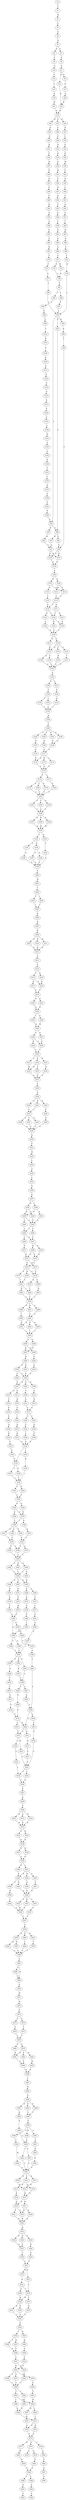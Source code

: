 strict digraph  {
	S0 -> S1 [ label = T ];
	S1 -> S2 [ label = H ];
	S2 -> S3 [ label = L ];
	S3 -> S4 [ label = G ];
	S4 -> S5 [ label = R ];
	S5 -> S6 [ label = K ];
	S5 -> S7 [ label = G ];
	S6 -> S8 [ label = S ];
	S7 -> S9 [ label = V ];
	S8 -> S10 [ label = Q ];
	S9 -> S11 [ label = A ];
	S10 -> S12 [ label = S ];
	S11 -> S13 [ label = Q ];
	S11 -> S14 [ label = T ];
	S12 -> S15 [ label = L ];
	S13 -> S16 [ label = R ];
	S14 -> S17 [ label = P ];
	S15 -> S18 [ label = R ];
	S16 -> S19 [ label = R ];
	S17 -> S20 [ label = A ];
	S18 -> S21 [ label = W ];
	S19 -> S22 [ label = R ];
	S19 -> S23 [ label = A ];
	S19 -> S24 [ label = K ];
	S20 -> S16 [ label = R ];
	S21 -> S19 [ label = R ];
	S22 -> S25 [ label = D ];
	S23 -> S26 [ label = S ];
	S24 -> S27 [ label = R ];
	S25 -> S28 [ label = G ];
	S26 -> S29 [ label = F ];
	S27 -> S30 [ label = L ];
	S28 -> S31 [ label = K ];
	S29 -> S32 [ label = N ];
	S30 -> S33 [ label = P ];
	S31 -> S34 [ label = P ];
	S32 -> S35 [ label = Q ];
	S33 -> S36 [ label = K ];
	S34 -> S37 [ label = R ];
	S35 -> S38 [ label = E ];
	S36 -> S39 [ label = M ];
	S37 -> S40 [ label = E ];
	S38 -> S41 [ label = M ];
	S39 -> S42 [ label = S ];
	S40 -> S43 [ label = E ];
	S41 -> S44 [ label = S ];
	S42 -> S45 [ label = Q ];
	S43 -> S46 [ label = E ];
	S44 -> S47 [ label = D ];
	S45 -> S48 [ label = L ];
	S46 -> S49 [ label = P ];
	S47 -> S50 [ label = D ];
	S48 -> S51 [ label = V ];
	S49 -> S52 [ label = R ];
	S50 -> S53 [ label = T ];
	S51 -> S54 [ label = G ];
	S52 -> S55 [ label = S ];
	S53 -> S56 [ label = S ];
	S54 -> S57 [ label = S ];
	S55 -> S58 [ label = A ];
	S56 -> S59 [ label = T ];
	S57 -> S60 [ label = T ];
	S58 -> S61 [ label = G ];
	S59 -> S62 [ label = Q ];
	S60 -> S63 [ label = H ];
	S61 -> S64 [ label = G ];
	S62 -> S65 [ label = G ];
	S63 -> S66 [ label = N ];
	S64 -> S67 [ label = H ];
	S65 -> S68 [ label = A ];
	S66 -> S69 [ label = V ];
	S67 -> S70 [ label = V ];
	S68 -> S71 [ label = S ];
	S69 -> S72 [ label = T ];
	S70 -> S73 [ label = C ];
	S71 -> S74 [ label = D ];
	S71 -> S75 [ label = M ];
	S72 -> S76 [ label = H ];
	S73 -> S77 [ label = A ];
	S74 -> S78 [ label = S ];
	S75 -> S78 [ label = S ];
	S76 -> S79 [ label = L ];
	S77 -> S80 [ label = L ];
	S78 -> S81 [ label = P ];
	S79 -> S82 [ label = S ];
	S79 -> S83 [ label = E ];
	S79 -> S84 [ label = H ];
	S80 -> S79 [ label = L ];
	S81 -> S85 [ label = F ];
	S81 -> S86 [ label = L ];
	S82 -> S87 [ label = K ];
	S82 -> S88 [ label = G ];
	S83 -> S88 [ label = G ];
	S84 -> S89 [ label = R ];
	S85 -> S90 [ label = V ];
	S86 -> S91 [ label = D ];
	S87 -> S92 [ label = M ];
	S88 -> S93 [ label = R ];
	S88 -> S94 [ label = F ];
	S89 -> S95 [ label = L ];
	S90 -> S96 [ label = D ];
	S91 -> S79 [ label = L ];
	S92 -> S97 [ label = A ];
	S93 -> S97 [ label = A ];
	S94 -> S98 [ label = P ];
	S95 -> S98 [ label = P ];
	S96 -> S99 [ label = L ];
	S97 -> S100 [ label = S ];
	S97 -> S101 [ label = R ];
	S98 -> S100 [ label = S ];
	S98 -> S101 [ label = R ];
	S99 -> S102 [ label = T ];
	S100 -> S103 [ label = D ];
	S101 -> S103 [ label = D ];
	S102 -> S104 [ label = K ];
	S103 -> S105 [ label = C ];
	S104 -> S106 [ label = S ];
	S105 -> S107 [ label = H ];
	S105 -> S108 [ label = Q ];
	S106 -> S109 [ label = D ];
	S107 -> S110 [ label = E ];
	S107 -> S111 [ label = Q ];
	S108 -> S112 [ label = H ];
	S108 -> S110 [ label = E ];
	S109 -> S113 [ label = A ];
	S110 -> S114 [ label = L ];
	S111 -> S115 [ label = I ];
	S112 -> S114 [ label = L ];
	S113 -> S116 [ label = K ];
	S114 -> S117 [ label = F ];
	S114 -> S118 [ label = Y ];
	S115 -> S118 [ label = Y ];
	S116 -> S119 [ label = C ];
	S117 -> S120 [ label = L ];
	S117 -> S121 [ label = E ];
	S118 -> S122 [ label = A ];
	S118 -> S120 [ label = L ];
	S119 -> S123 [ label = G ];
	S120 -> S124 [ label = R ];
	S120 -> S125 [ label = E ];
	S121 -> S125 [ label = E ];
	S122 -> S126 [ label = A ];
	S123 -> S127 [ label = G ];
	S124 -> S128 [ label = G ];
	S125 -> S128 [ label = G ];
	S126 -> S128 [ label = G ];
	S127 -> S129 [ label = P ];
	S128 -> S130 [ label = E ];
	S128 -> S131 [ label = Q ];
	S129 -> S132 [ label = S ];
	S130 -> S133 [ label = A ];
	S130 -> S134 [ label = T ];
	S130 -> S135 [ label = R ];
	S131 -> S135 [ label = R ];
	S132 -> S136 [ label = A ];
	S133 -> S137 [ label = T ];
	S134 -> S138 [ label = R ];
	S135 -> S139 [ label = A ];
	S135 -> S140 [ label = Q ];
	S136 -> S141 [ label = R ];
	S137 -> S142 [ label = S ];
	S138 -> S142 [ label = S ];
	S139 -> S142 [ label = S ];
	S140 -> S142 [ label = S ];
	S141 -> S143 [ label = A ];
	S142 -> S144 [ label = G ];
	S143 -> S145 [ label = A ];
	S144 -> S146 [ label = V ];
	S144 -> S147 [ label = L ];
	S145 -> S148 [ label = K ];
	S146 -> S149 [ label = Y ];
	S147 -> S150 [ label = F ];
	S148 -> S151 [ label = T ];
	S149 -> S152 [ label = T ];
	S149 -> S153 [ label = I ];
	S150 -> S154 [ label = Q ];
	S151 -> S155 [ label = L ];
	S152 -> S156 [ label = I ];
	S153 -> S156 [ label = I ];
	S154 -> S156 [ label = I ];
	S155 -> S157 [ label = K ];
	S156 -> S158 [ label = Q ];
	S157 -> S159 [ label = S ];
	S158 -> S160 [ label = P ];
	S159 -> S161 [ label = S ];
	S160 -> S162 [ label = V ];
	S160 -> S163 [ label = D ];
	S160 -> S164 [ label = F ];
	S160 -> S165 [ label = Q ];
	S161 -> S166 [ label = P ];
	S162 -> S167 [ label = N ];
	S163 -> S168 [ label = G ];
	S164 -> S169 [ label = H ];
	S165 -> S168 [ label = G ];
	S166 -> S82 [ label = S ];
	S167 -> S170 [ label = A ];
	S168 -> S171 [ label = S ];
	S169 -> S171 [ label = S ];
	S170 -> S172 [ label = Q ];
	S171 -> S173 [ label = H ];
	S171 -> S172 [ label = Q ];
	S171 -> S174 [ label = L ];
	S172 -> S175 [ label = P ];
	S173 -> S175 [ label = P ];
	S174 -> S175 [ label = P ];
	S175 -> S176 [ label = F ];
	S175 -> S177 [ label = L ];
	S176 -> S178 [ label = K ];
	S176 -> S179 [ label = E ];
	S176 -> S180 [ label = L ];
	S177 -> S181 [ label = D ];
	S178 -> S182 [ label = V ];
	S179 -> S182 [ label = V ];
	S180 -> S182 [ label = V ];
	S181 -> S182 [ label = V ];
	S182 -> S183 [ label = F ];
	S182 -> S184 [ label = Y ];
	S182 -> S185 [ label = N ];
	S183 -> S186 [ label = C ];
	S184 -> S186 [ label = C ];
	S185 -> S186 [ label = C ];
	S186 -> S187 [ label = E ];
	S186 -> S188 [ label = D ];
	S186 -> S189 [ label = K ];
	S187 -> S190 [ label = M ];
	S188 -> S190 [ label = M ];
	S189 -> S190 [ label = M ];
	S190 -> S191 [ label = T ];
	S190 -> S192 [ label = K ];
	S191 -> S193 [ label = A ];
	S191 -> S194 [ label = S ];
	S192 -> S195 [ label = T ];
	S193 -> S196 [ label = S ];
	S194 -> S197 [ label = E ];
	S194 -> S198 [ label = D ];
	S195 -> S199 [ label = G ];
	S196 -> S199 [ label = G ];
	S197 -> S199 [ label = G ];
	S198 -> S199 [ label = G ];
	S199 -> S200 [ label = G ];
	S200 -> S201 [ label = W ];
	S201 -> S202 [ label = T ];
	S202 -> S203 [ label = V ];
	S202 -> S204 [ label = I ];
	S203 -> S205 [ label = I ];
	S204 -> S205 [ label = I ];
	S205 -> S206 [ label = Q ];
	S206 -> S207 [ label = R ];
	S207 -> S208 [ label = R ];
	S208 -> S209 [ label = Q ];
	S208 -> S210 [ label = H ];
	S208 -> S211 [ label = M ];
	S209 -> S212 [ label = D ];
	S210 -> S212 [ label = D ];
	S211 -> S212 [ label = D ];
	S212 -> S213 [ label = G ];
	S213 -> S214 [ label = S ];
	S214 -> S215 [ label = V ];
	S214 -> S216 [ label = Q ];
	S215 -> S217 [ label = D ];
	S215 -> S218 [ label = N ];
	S216 -> S218 [ label = N ];
	S217 -> S219 [ label = F ];
	S218 -> S219 [ label = F ];
	S219 -> S220 [ label = D ];
	S219 -> S221 [ label = N ];
	S220 -> S222 [ label = Q ];
	S221 -> S222 [ label = Q ];
	S222 -> S223 [ label = L ];
	S222 -> S224 [ label = P ];
	S223 -> S225 [ label = W ];
	S224 -> S225 [ label = W ];
	S225 -> S226 [ label = E ];
	S225 -> S227 [ label = D ];
	S226 -> S228 [ label = A ];
	S226 -> S229 [ label = R ];
	S227 -> S228 [ label = A ];
	S228 -> S230 [ label = Y ];
	S229 -> S230 [ label = Y ];
	S230 -> S231 [ label = L ];
	S230 -> S232 [ label = K ];
	S230 -> S233 [ label = R ];
	S231 -> S234 [ label = R ];
	S232 -> S234 [ label = R ];
	S232 -> S235 [ label = T ];
	S233 -> S236 [ label = N ];
	S234 -> S237 [ label = G ];
	S235 -> S237 [ label = G ];
	S236 -> S237 [ label = G ];
	S237 -> S238 [ label = F ];
	S238 -> S239 [ label = G ];
	S239 -> S240 [ label = S ];
	S239 -> S241 [ label = N ];
	S239 -> S242 [ label = D ];
	S240 -> S243 [ label = L ];
	S241 -> S243 [ label = L ];
	S242 -> S244 [ label = P ];
	S243 -> S245 [ label = N ];
	S243 -> S246 [ label = S ];
	S243 -> S247 [ label = T ];
	S244 -> S248 [ label = Q ];
	S245 -> S249 [ label = G ];
	S246 -> S249 [ label = G ];
	S247 -> S249 [ label = G ];
	S248 -> S249 [ label = G ];
	S249 -> S250 [ label = E ];
	S250 -> S251 [ label = F ];
	S251 -> S252 [ label = W ];
	S252 -> S253 [ label = L ];
	S253 -> S254 [ label = G ];
	S254 -> S255 [ label = L ];
	S255 -> S256 [ label = E ];
	S256 -> S257 [ label = K ];
	S257 -> S258 [ label = I ];
	S257 -> S259 [ label = M ];
	S258 -> S260 [ label = H ];
	S258 -> S261 [ label = R ];
	S259 -> S262 [ label = V ];
	S259 -> S260 [ label = H ];
	S260 -> S263 [ label = S ];
	S260 -> S264 [ label = L ];
	S261 -> S263 [ label = S ];
	S262 -> S263 [ label = S ];
	S263 -> S265 [ label = I ];
	S263 -> S266 [ label = V ];
	S264 -> S265 [ label = I ];
	S265 -> S267 [ label = S ];
	S265 -> S268 [ label = L ];
	S266 -> S267 [ label = S ];
	S267 -> S269 [ label = K ];
	S267 -> S270 [ label = R ];
	S268 -> S271 [ label = G ];
	S269 -> S272 [ label = D ];
	S269 -> S273 [ label = Q ];
	S270 -> S273 [ label = Q ];
	S271 -> S272 [ label = D ];
	S272 -> S274 [ label = G ];
	S272 -> S275 [ label = H ];
	S273 -> S274 [ label = G ];
	S274 -> S276 [ label = G ];
	S274 -> S277 [ label = P ];
	S274 -> S278 [ label = R ];
	S275 -> S276 [ label = G ];
	S276 -> S279 [ label = H ];
	S276 -> S280 [ label = S ];
	S277 -> S281 [ label = Y ];
	S278 -> S281 [ label = Y ];
	S279 -> S282 [ label = I ];
	S280 -> S283 [ label = H ];
	S281 -> S284 [ label = Q ];
	S281 -> S282 [ label = I ];
	S282 -> S285 [ label = L ];
	S283 -> S285 [ label = L ];
	S284 -> S285 [ label = L ];
	S285 -> S286 [ label = N ];
	S285 -> S287 [ label = R ];
	S285 -> S288 [ label = A ];
	S286 -> S289 [ label = I ];
	S287 -> S290 [ label = V ];
	S288 -> S290 [ label = V ];
	S289 -> S291 [ label = Q ];
	S290 -> S292 [ label = E ];
	S290 -> S293 [ label = D ];
	S290 -> S291 [ label = Q ];
	S291 -> S294 [ label = L ];
	S292 -> S294 [ label = L ];
	S293 -> S294 [ label = L ];
	S294 -> S295 [ label = S ];
	S294 -> S296 [ label = Q ];
	S295 -> S297 [ label = D ];
	S295 -> S298 [ label = N ];
	S296 -> S297 [ label = D ];
	S297 -> S299 [ label = W ];
	S298 -> S300 [ label = G ];
	S299 -> S301 [ label = N ];
	S299 -> S302 [ label = E ];
	S300 -> S303 [ label = A ];
	S301 -> S304 [ label = G ];
	S302 -> S305 [ label = S ];
	S302 -> S304 [ label = G ];
	S303 -> S304 [ label = G ];
	S304 -> S306 [ label = D ];
	S304 -> S307 [ label = Q ];
	S304 -> S308 [ label = N ];
	S305 -> S307 [ label = Q ];
	S306 -> S309 [ label = V ];
	S307 -> S310 [ label = Q ];
	S307 -> S311 [ label = S ];
	S308 -> S312 [ label = A ];
	S309 -> S313 [ label = A ];
	S310 -> S314 [ label = L ];
	S311 -> S315 [ label = R ];
	S312 -> S316 [ label = K ];
	S313 -> S317 [ label = S ];
	S314 -> S318 [ label = P ];
	S315 -> S319 [ label = F ];
	S316 -> S317 [ label = S ];
	S317 -> S320 [ label = V ];
	S317 -> S321 [ label = F ];
	S318 -> S322 [ label = V ];
	S319 -> S323 [ label = I ];
	S320 -> S324 [ label = T ];
	S321 -> S325 [ label = Q ];
	S322 -> S326 [ label = A ];
	S323 -> S327 [ label = E ];
	S324 -> S328 [ label = L ];
	S325 -> S329 [ label = F ];
	S326 -> S330 [ label = R ];
	S327 -> S331 [ label = H ];
	S328 -> S332 [ label = P ];
	S329 -> S332 [ label = P ];
	S330 -> S333 [ label = Y ];
	S331 -> S332 [ label = P ];
	S332 -> S334 [ label = F ];
	S332 -> S335 [ label = I ];
	S333 -> S336 [ label = G ];
	S334 -> S337 [ label = S ];
	S334 -> S338 [ label = H ];
	S335 -> S339 [ label = R ];
	S336 -> S334 [ label = F ];
	S337 -> S340 [ label = L ];
	S338 -> S340 [ label = L ];
	S339 -> S340 [ label = L ];
	S340 -> S341 [ label = G ];
	S340 -> S342 [ label = D ];
	S341 -> S343 [ label = G ];
	S342 -> S343 [ label = G ];
	S343 -> S344 [ label = E ];
	S343 -> S345 [ label = Q ];
	S344 -> S346 [ label = E ];
	S344 -> S347 [ label = D ];
	S345 -> S347 [ label = D ];
	S346 -> S348 [ label = T ];
	S347 -> S349 [ label = K ];
	S347 -> S348 [ label = T ];
	S348 -> S350 [ label = Q ];
	S348 -> S351 [ label = D ];
	S348 -> S352 [ label = A ];
	S349 -> S353 [ label = K ];
	S350 -> S354 [ label = F ];
	S351 -> S355 [ label = Y ];
	S352 -> S355 [ label = Y ];
	S353 -> S354 [ label = F ];
	S354 -> S356 [ label = S ];
	S354 -> S357 [ label = A ];
	S355 -> S358 [ label = T ];
	S355 -> S356 [ label = S ];
	S356 -> S359 [ label = L ];
	S357 -> S359 [ label = L ];
	S358 -> S359 [ label = L ];
	S359 -> S360 [ label = Q ];
	S359 -> S361 [ label = R ];
	S359 -> S362 [ label = Y ];
	S360 -> S363 [ label = V ];
	S360 -> S364 [ label = L ];
	S361 -> S364 [ label = L ];
	S362 -> S364 [ label = L ];
	S363 -> S365 [ label = R ];
	S364 -> S366 [ label = E ];
	S364 -> S365 [ label = R ];
	S364 -> S367 [ label = T ];
	S365 -> S368 [ label = K ];
	S365 -> S369 [ label = G ];
	S366 -> S370 [ label = D ];
	S367 -> S371 [ label = A ];
	S368 -> S372 [ label = D ];
	S369 -> S373 [ label = S ];
	S370 -> S374 [ label = E ];
	S371 -> S375 [ label = P ];
	S372 -> S376 [ label = G ];
	S373 -> S377 [ label = I ];
	S374 -> S378 [ label = T ];
	S375 -> S379 [ label = M ];
	S376 -> S380 [ label = P ];
	S377 -> S381 [ label = S ];
	S378 -> S382 [ label = A ];
	S379 -> S382 [ label = A ];
	S380 -> S383 [ label = L ];
	S381 -> S384 [ label = G ];
	S382 -> S385 [ label = S ];
	S382 -> S386 [ label = S ];
	S383 -> S386 [ label = S ];
	S384 -> S387 [ label = N ];
	S385 -> S388 [ label = P ];
	S386 -> S389 [ label = T ];
	S386 -> S390 [ label = E ];
	S387 -> S391 [ label = L ];
	S388 -> S392 [ label = P ];
	S389 -> S391 [ label = L ];
	S390 -> S391 [ label = L ];
	S391 -> S393 [ label = E ];
	S391 -> S394 [ label = E ];
	S391 -> S395 [ label = G ];
	S392 -> S396 [ label = A ];
	S393 -> S397 [ label = R ];
	S394 -> S398 [ label = S ];
	S395 -> S399 [ label = A ];
	S396 -> S400 [ label = T ];
	S397 -> S398 [ label = S ];
	S398 -> S401 [ label = L ];
	S398 -> S402 [ label = T ];
	S399 -> S403 [ label = T ];
	S400 -> S404 [ label = A ];
	S401 -> S405 [ label = G ];
	S402 -> S406 [ label = F ];
	S403 -> S407 [ label = T ];
	S404 -> S408 [ label = D ];
	S404 -> S409 [ label = G ];
	S405 -> S404 [ label = A ];
	S406 -> S410 [ label = P ];
	S407 -> S411 [ label = V ];
	S408 -> S412 [ label = A ];
	S408 -> S413 [ label = S ];
	S409 -> S414 [ label = G ];
	S410 -> S408 [ label = D ];
	S410 -> S415 [ label = S ];
	S411 -> S416 [ label = S ];
	S412 -> S417 [ label = H ];
	S413 -> S418 [ label = M ];
	S413 -> S419 [ label = L ];
	S414 -> S420 [ label = S ];
	S415 -> S413 [ label = S ];
	S416 -> S410 [ label = P ];
	S417 -> S421 [ label = G ];
	S418 -> S422 [ label = G ];
	S419 -> S423 [ label = S ];
	S420 -> S422 [ label = G ];
	S421 -> S422 [ label = G ];
	S422 -> S424 [ label = L ];
	S422 -> S425 [ label = I ];
	S423 -> S424 [ label = L ];
	S424 -> S426 [ label = P ];
	S425 -> S426 [ label = P ];
	S426 -> S427 [ label = F ];
	S427 -> S428 [ label = S ];
	S428 -> S429 [ label = T ];
	S429 -> S430 [ label = R ];
	S429 -> S431 [ label = A ];
	S429 -> S432 [ label = W ];
	S430 -> S433 [ label = D ];
	S431 -> S433 [ label = D ];
	S432 -> S433 [ label = D ];
	S433 -> S434 [ label = Q ];
	S433 -> S435 [ label = R ];
	S434 -> S436 [ label = D ];
	S435 -> S436 [ label = D ];
	S436 -> S437 [ label = N ];
	S436 -> S438 [ label = H ];
	S437 -> S439 [ label = D ];
	S438 -> S439 [ label = D ];
	S439 -> S440 [ label = R ];
	S439 -> S441 [ label = L ];
	S440 -> S442 [ label = K ];
	S441 -> S443 [ label = A ];
	S441 -> S442 [ label = K ];
	S441 -> S444 [ label = R ];
	S442 -> S445 [ label = N ];
	S442 -> S446 [ label = S ];
	S443 -> S447 [ label = V ];
	S444 -> S448 [ label = G ];
	S445 -> S449 [ label = D ];
	S446 -> S450 [ label = N ];
	S447 -> S449 [ label = D ];
	S448 -> S449 [ label = D ];
	S449 -> S451 [ label = T ];
	S449 -> S452 [ label = V ];
	S449 -> S453 [ label = K ];
	S450 -> S454 [ label = I ];
	S451 -> S455 [ label = S ];
	S452 -> S456 [ label = N ];
	S453 -> S456 [ label = N ];
	S454 -> S456 [ label = N ];
	S455 -> S457 [ label = C ];
	S456 -> S457 [ label = C ];
	S457 -> S458 [ label = A ];
	S458 -> S459 [ label = K ];
	S458 -> S460 [ label = E ];
	S458 -> S461 [ label = H ];
	S459 -> S462 [ label = H ];
	S459 -> S463 [ label = N ];
	S460 -> S464 [ label = L ];
	S461 -> S465 [ label = Y ];
	S462 -> S466 [ label = L ];
	S463 -> S466 [ label = L ];
	S464 -> S466 [ label = L ];
	S465 -> S466 [ label = L ];
	S466 -> S467 [ label = S ];
	S467 -> S468 [ label = A ];
	S467 -> S469 [ label = G ];
	S468 -> S469 [ label = G ];
	S469 -> S470 [ label = G ];
	S470 -> S471 [ label = W ];
	S471 -> S472 [ label = W ];
	S472 -> S473 [ label = F ];
	S473 -> S474 [ label = S ];
	S473 -> S475 [ label = G ];
	S474 -> S476 [ label = S ];
	S475 -> S477 [ label = T ];
	S476 -> S478 [ label = C ];
	S477 -> S478 [ label = C ];
	S478 -> S479 [ label = G ];
	S478 -> S480 [ label = S ];
	S479 -> S481 [ label = H ];
	S479 -> S482 [ label = D ];
	S479 -> S483 [ label = P ];
	S480 -> S481 [ label = H ];
	S481 -> S484 [ label = S ];
	S482 -> S485 [ label = W ];
	S483 -> S484 [ label = S ];
	S484 -> S486 [ label = N ];
	S485 -> S486 [ label = N ];
	S486 -> S487 [ label = L ];
	S487 -> S488 [ label = N ];
	S488 -> S489 [ label = G ];
	S489 -> S490 [ label = R ];
	S489 -> S491 [ label = R ];
	S489 -> S492 [ label = Q ];
	S490 -> S493 [ label = Y ];
	S491 -> S494 [ label = R ];
	S492 -> S493 [ label = Y ];
	S493 -> S495 [ label = F ];
	S494 -> S496 [ label = P ];
	S495 -> S497 [ label = Q ];
	S495 -> S498 [ label = D ];
	S495 -> S499 [ label = H ];
	S496 -> S500 [ label = S ];
	S497 -> S501 [ label = S ];
	S498 -> S502 [ label = T ];
	S499 -> S500 [ label = S ];
	S500 -> S503 [ label = A ];
	S500 -> S504 [ label = I ];
	S501 -> S505 [ label = P ];
	S502 -> S506 [ label = M ];
	S503 -> S507 [ label = P ];
	S504 -> S507 [ label = P ];
	S505 -> S508 [ label = P ];
	S506 -> S507 [ label = P ];
	S507 -> S509 [ label = K ];
	S507 -> S510 [ label = S ];
	S507 -> S511 [ label = R ];
	S508 -> S507 [ label = P ];
	S509 -> S512 [ label = H ];
	S510 -> S513 [ label = R ];
	S510 -> S514 [ label = Q ];
	S511 -> S512 [ label = H ];
	S512 -> S515 [ label = R ];
	S513 -> S516 [ label = E ];
	S514 -> S515 [ label = R ];
	S515 -> S517 [ label = H ];
	S515 -> S518 [ label = Q ];
	S516 -> S518 [ label = Q ];
	S517 -> S519 [ label = Q ];
	S517 -> S520 [ label = E ];
	S518 -> S521 [ label = P ];
	S518 -> S519 [ label = Q ];
	S519 -> S522 [ label = R ];
	S520 -> S522 [ label = R ];
	S521 -> S522 [ label = R ];
	S522 -> S523 [ label = K ];
	S523 -> S524 [ label = Q ];
	S523 -> S525 [ label = P ];
	S523 -> S526 [ label = K ];
	S524 -> S527 [ label = G ];
	S525 -> S528 [ label = E ];
	S526 -> S527 [ label = G ];
	S527 -> S529 [ label = I ];
	S528 -> S530 [ label = A ];
	S529 -> S531 [ label = F ];
	S530 -> S531 [ label = F ];
	S531 -> S532 [ label = W ];
	S531 -> S533 [ label = R ];
	S532 -> S534 [ label = K ];
	S533 -> S535 [ label = T ];
	S534 -> S536 [ label = S ];
	S534 -> S535 [ label = T ];
	S535 -> S537 [ label = S ];
	S535 -> S538 [ label = W ];
	S536 -> S538 [ label = W ];
	S537 -> S539 [ label = Q ];
	S538 -> S540 [ label = R ];
	S538 -> S541 [ label = K ];
	S539 -> S542 [ label = G ];
	S540 -> S542 [ label = G ];
	S541 -> S542 [ label = G ];
	S542 -> S543 [ label = R ];
	S543 -> S544 [ label = Y ];
	S543 -> S545 [ label = R ];
	S544 -> S546 [ label = Y ];
	S544 -> S547 [ label = H ];
	S545 -> S548 [ label = R ];
	S546 -> S549 [ label = P ];
	S547 -> S549 [ label = P ];
	S548 -> S550 [ label = S ];
	S549 -> S551 [ label = L ];
	S550 -> S552 [ label = V ];
	S551 -> S553 [ label = K ];
	S551 -> S554 [ label = Q ];
	S552 -> S553 [ label = K ];
	S553 -> S555 [ label = K ];
	S553 -> S556 [ label = T ];
	S553 -> S557 [ label = S ];
	S554 -> S558 [ label = A ];
	S555 -> S559 [ label = S ];
	S556 -> S560 [ label = T ];
	S557 -> S560 [ label = T ];
	S558 -> S560 [ label = T ];
	S559 -> S561 [ label = V ];
	S560 -> S562 [ label = L ];
	S560 -> S563 [ label = T ];
	S561 -> S564 [ label = M ];
	S562 -> S565 [ label = L ];
	S563 -> S566 [ label = I ];
	S563 -> S564 [ label = M ];
	S564 -> S567 [ label = M ];
	S564 -> S568 [ label = L ];
	S565 -> S569 [ label = K ];
	S566 -> S569 [ label = K ];
	S567 -> S570 [ label = V ];
	S568 -> S571 [ label = I ];
	S569 -> S571 [ label = I ];
	S570 -> S572 [ label = A ];
	S571 -> S572 [ label = A ];
	S571 -> S573 [ label = Q ];
	S572 -> S574 [ label = P ];
	S573 -> S574 [ label = P ];
	S574 -> S575 [ label = A ];
	S574 -> S576 [ label = T ];
	S574 -> S577 [ label = R ];
	S575 -> S578 [ label = S ];
	S575 -> S579 [ label = Q ];
	S576 -> S580 [ label = G ];
	S577 -> S581 [ label = M ];
	S579 -> S583 [ label = P ];
	S580 -> S584 [ label = T ];
	S581 -> S585 [ label = D ];
	S583 -> S586 [ label = E ];
	S584 -> S587 [ label = G ];
	S585 -> S586 [ label = E ];
	S586 -> S588 [ label = L ];
	S586 -> S589 [ label = A ];
	S587 -> S590 [ label = V ];
	S588 -> S591 [ label = E ];
	S589 -> S592 [ label = A ];
	S591 -> S593 [ label = V ];
	S592 -> S594 [ label = S ];
}
